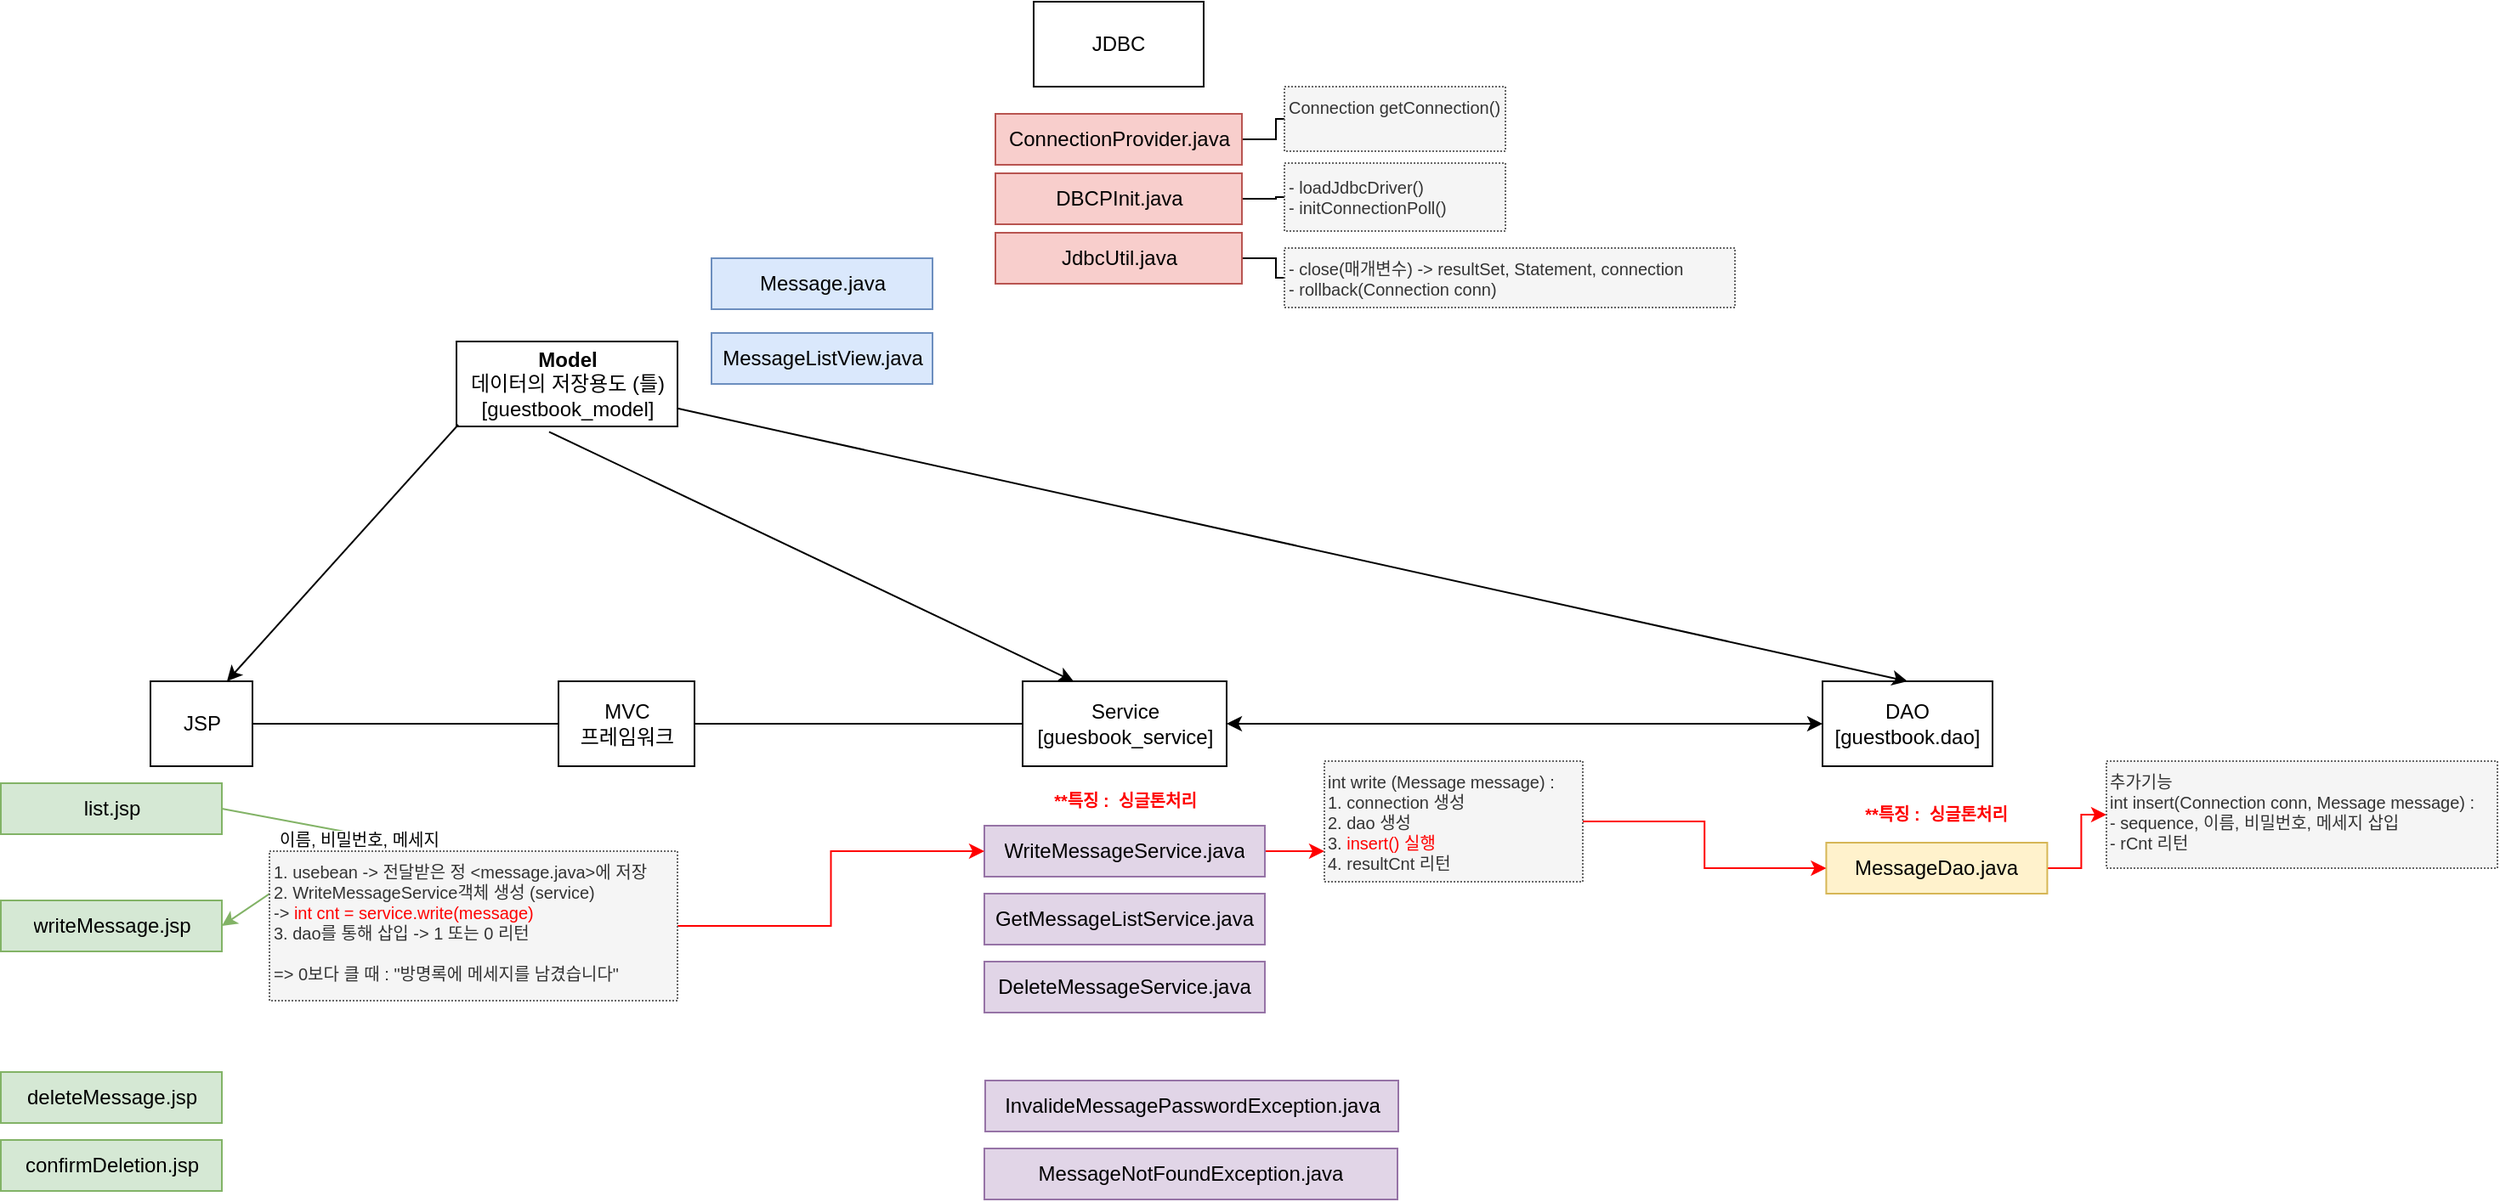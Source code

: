 <mxfile version="10.9.5" type="github"><diagram id="f_V2fNBem35ubAEFcFrp" name="Page-1"><mxGraphModel dx="865" dy="458" grid="1" gridSize="10" guides="1" tooltips="1" connect="1" arrows="1" fold="1" page="1" pageScale="1" pageWidth="2000" pageHeight="800" math="0" shadow="0"><root><mxCell id="0"/><mxCell id="1" parent="0"/><mxCell id="FmITLrTG5jvp6cOOH0gs-1" value="JSP" style="rounded=0;whiteSpace=wrap;html=1;" vertex="1" parent="1"><mxGeometry x="439.5" y="430" width="60" height="50" as="geometry"/></mxCell><mxCell id="FmITLrTG5jvp6cOOH0gs-2" value="MVC&lt;br&gt;프레임워크" style="rounded=0;whiteSpace=wrap;html=1;" vertex="1" parent="1"><mxGeometry x="679.5" y="430" width="80" height="50" as="geometry"/></mxCell><mxCell id="FmITLrTG5jvp6cOOH0gs-3" value="Service&lt;br&gt;[guesbook_service]" style="rounded=0;whiteSpace=wrap;html=1;" vertex="1" parent="1"><mxGeometry x="952.5" y="430" width="120" height="50" as="geometry"/></mxCell><mxCell id="FmITLrTG5jvp6cOOH0gs-4" value="DAO&lt;br&gt;[guestbook.dao]" style="rounded=0;whiteSpace=wrap;html=1;" vertex="1" parent="1"><mxGeometry x="1423" y="430" width="100" height="50" as="geometry"/></mxCell><mxCell id="FmITLrTG5jvp6cOOH0gs-5" value="&lt;b&gt;Model&lt;/b&gt;&lt;br&gt;데이터의 저장용도 (틀)&lt;br&gt;&lt;span style=&quot;text-align: left&quot;&gt;[guestbook_model]&lt;/span&gt;" style="rounded=0;whiteSpace=wrap;html=1;" vertex="1" parent="1"><mxGeometry x="619.5" y="230" width="130" height="50" as="geometry"/></mxCell><mxCell id="FmITLrTG5jvp6cOOH0gs-6" value="" style="endArrow=classic;html=1;exitX=0.008;exitY=0.98;exitDx=0;exitDy=0;exitPerimeter=0;entryX=0.75;entryY=0;entryDx=0;entryDy=0;" edge="1" parent="1" source="FmITLrTG5jvp6cOOH0gs-5" target="FmITLrTG5jvp6cOOH0gs-1"><mxGeometry width="50" height="50" relative="1" as="geometry"><mxPoint x="444.5" y="550" as="sourcePoint"/><mxPoint x="494.5" y="500" as="targetPoint"/></mxGeometry></mxCell><mxCell id="FmITLrTG5jvp6cOOH0gs-7" value="" style="endArrow=classic;html=1;exitX=0.419;exitY=1.063;exitDx=0;exitDy=0;exitPerimeter=0;entryX=0.25;entryY=0;entryDx=0;entryDy=0;" edge="1" parent="1" source="FmITLrTG5jvp6cOOH0gs-5" target="FmITLrTG5jvp6cOOH0gs-3"><mxGeometry width="50" height="50" relative="1" as="geometry"><mxPoint x="674.833" y="370.167" as="sourcePoint"/><mxPoint x="534" y="431.833" as="targetPoint"/></mxGeometry></mxCell><mxCell id="FmITLrTG5jvp6cOOH0gs-8" value="" style="endArrow=classic;html=1;entryX=0.5;entryY=0;entryDx=0;entryDy=0;" edge="1" parent="1" source="FmITLrTG5jvp6cOOH0gs-5" target="FmITLrTG5jvp6cOOH0gs-4"><mxGeometry width="50" height="50" relative="1" as="geometry"><mxPoint x="724.5" y="370" as="sourcePoint"/><mxPoint x="613.5" y="431.833" as="targetPoint"/></mxGeometry></mxCell><mxCell id="FmITLrTG5jvp6cOOH0gs-9" value="" style="endArrow=classic;startArrow=classic;html=1;exitX=0;exitY=0.5;exitDx=0;exitDy=0;entryX=1;entryY=0.5;entryDx=0;entryDy=0;" edge="1" parent="1" source="FmITLrTG5jvp6cOOH0gs-4" target="FmITLrTG5jvp6cOOH0gs-3"><mxGeometry width="50" height="50" relative="1" as="geometry"><mxPoint x="728" y="555" as="sourcePoint"/><mxPoint x="778" y="505" as="targetPoint"/></mxGeometry></mxCell><mxCell id="FmITLrTG5jvp6cOOH0gs-10" value="" style="endArrow=none;html=1;exitX=1;exitY=0.5;exitDx=0;exitDy=0;entryX=0;entryY=0.5;entryDx=0;entryDy=0;" edge="1" parent="1" source="FmITLrTG5jvp6cOOH0gs-1" target="FmITLrTG5jvp6cOOH0gs-2"><mxGeometry width="50" height="50" relative="1" as="geometry"><mxPoint x="444.5" y="550" as="sourcePoint"/><mxPoint x="474.5" y="530" as="targetPoint"/></mxGeometry></mxCell><mxCell id="FmITLrTG5jvp6cOOH0gs-11" value="" style="endArrow=none;html=1;exitX=0;exitY=0.5;exitDx=0;exitDy=0;entryX=1;entryY=0.5;entryDx=0;entryDy=0;" edge="1" parent="1" source="FmITLrTG5jvp6cOOH0gs-3" target="FmITLrTG5jvp6cOOH0gs-2"><mxGeometry width="50" height="50" relative="1" as="geometry"><mxPoint x="587" y="465.333" as="sourcePoint"/><mxPoint x="609.5" y="465.333" as="targetPoint"/></mxGeometry></mxCell><mxCell id="FmITLrTG5jvp6cOOH0gs-14" value="&lt;span&gt;Message.java&lt;/span&gt;" style="text;strokeColor=#6c8ebf;fillColor=#dae8fc;html=1;whiteSpace=wrap;verticalAlign=middle;overflow=hidden;align=center;" vertex="1" parent="1"><mxGeometry x="769.5" y="181" width="130" height="30" as="geometry"/></mxCell><mxCell id="FmITLrTG5jvp6cOOH0gs-17" value="&lt;span&gt;MessageListView.java&lt;/span&gt;" style="text;strokeColor=#6c8ebf;fillColor=#dae8fc;html=1;whiteSpace=wrap;verticalAlign=middle;overflow=hidden;align=center;" vertex="1" parent="1"><mxGeometry x="769.5" y="225" width="130" height="30" as="geometry"/></mxCell><mxCell id="FmITLrTG5jvp6cOOH0gs-18" value="&lt;span&gt;list.jsp&lt;/span&gt;" style="text;strokeColor=#82b366;fillColor=#d5e8d4;html=1;whiteSpace=wrap;verticalAlign=middle;overflow=hidden;align=center;" vertex="1" parent="1"><mxGeometry x="351.5" y="490" width="130" height="30" as="geometry"/></mxCell><mxCell id="FmITLrTG5jvp6cOOH0gs-19" value="&lt;span&gt;writeMessage.jsp&lt;/span&gt;" style="text;strokeColor=#82b366;fillColor=#d5e8d4;html=1;whiteSpace=wrap;verticalAlign=middle;overflow=hidden;align=center;" vertex="1" parent="1"><mxGeometry x="351.5" y="559" width="130" height="30" as="geometry"/></mxCell><mxCell id="FmITLrTG5jvp6cOOH0gs-20" value="deleteMessage.jsp" style="text;strokeColor=#82b366;fillColor=#d5e8d4;html=1;whiteSpace=wrap;verticalAlign=middle;overflow=hidden;align=center;" vertex="1" parent="1"><mxGeometry x="351.5" y="660" width="130" height="30" as="geometry"/></mxCell><mxCell id="FmITLrTG5jvp6cOOH0gs-21" value="&lt;span&gt;confirmDeletion.jsp&lt;/span&gt;" style="text;strokeColor=#82b366;fillColor=#d5e8d4;html=1;whiteSpace=wrap;verticalAlign=middle;overflow=hidden;align=center;" vertex="1" parent="1"><mxGeometry x="351.5" y="700" width="130" height="30" as="geometry"/></mxCell><mxCell id="FmITLrTG5jvp6cOOH0gs-72" style="edgeStyle=orthogonalEdgeStyle;rounded=0;orthogonalLoop=1;jettySize=auto;html=1;exitX=1;exitY=0.5;exitDx=0;exitDy=0;entryX=0;entryY=0.75;entryDx=0;entryDy=0;endArrow=classic;endFill=1;strokeColor=#FF0000;fontSize=10;fontColor=#000000;" edge="1" parent="1" source="FmITLrTG5jvp6cOOH0gs-22" target="FmITLrTG5jvp6cOOH0gs-58"><mxGeometry relative="1" as="geometry"/></mxCell><mxCell id="FmITLrTG5jvp6cOOH0gs-22" value="&lt;span&gt;WriteMessageService.java&lt;/span&gt;" style="text;strokeColor=#9673a6;fillColor=#e1d5e7;html=1;whiteSpace=wrap;verticalAlign=middle;overflow=hidden;align=center;" vertex="1" parent="1"><mxGeometry x="930" y="515" width="165" height="30" as="geometry"/></mxCell><mxCell id="FmITLrTG5jvp6cOOH0gs-25" value="&lt;span&gt;GetMessageListService.java&lt;/span&gt;" style="text;strokeColor=#9673a6;fillColor=#e1d5e7;html=1;whiteSpace=wrap;verticalAlign=middle;overflow=hidden;align=center;" vertex="1" parent="1"><mxGeometry x="930" y="555" width="165" height="30" as="geometry"/></mxCell><mxCell id="FmITLrTG5jvp6cOOH0gs-26" value="&lt;span&gt;DeleteMessageService.java&lt;/span&gt;" style="text;strokeColor=#9673a6;fillColor=#e1d5e7;html=1;whiteSpace=wrap;verticalAlign=middle;overflow=hidden;align=center;" vertex="1" parent="1"><mxGeometry x="930" y="595" width="165" height="30" as="geometry"/></mxCell><mxCell id="FmITLrTG5jvp6cOOH0gs-27" value="&lt;span&gt;InvalideMessagePasswordException.java&lt;/span&gt;" style="text;strokeColor=#9673a6;fillColor=#e1d5e7;html=1;whiteSpace=wrap;verticalAlign=middle;overflow=hidden;align=center;" vertex="1" parent="1"><mxGeometry x="930.5" y="665" width="243" height="30" as="geometry"/></mxCell><mxCell id="FmITLrTG5jvp6cOOH0gs-28" value="&lt;span&gt;MessageNotFoundException.java&lt;/span&gt;" style="text;strokeColor=#9673a6;fillColor=#e1d5e7;html=1;whiteSpace=wrap;verticalAlign=middle;overflow=hidden;align=center;" vertex="1" parent="1"><mxGeometry x="930" y="705" width="243" height="30" as="geometry"/></mxCell><mxCell id="FmITLrTG5jvp6cOOH0gs-73" style="edgeStyle=orthogonalEdgeStyle;rounded=0;orthogonalLoop=1;jettySize=auto;html=1;exitX=1;exitY=0.5;exitDx=0;exitDy=0;entryX=0;entryY=0.5;entryDx=0;entryDy=0;endArrow=classic;endFill=1;strokeColor=#FF0000;fontSize=10;fontColor=#000000;" edge="1" parent="1" source="FmITLrTG5jvp6cOOH0gs-29" target="FmITLrTG5jvp6cOOH0gs-61"><mxGeometry relative="1" as="geometry"/></mxCell><mxCell id="FmITLrTG5jvp6cOOH0gs-29" value="&lt;span&gt;MessageDao.java&lt;/span&gt;" style="text;strokeColor=#d6b656;fillColor=#fff2cc;html=1;whiteSpace=wrap;verticalAlign=middle;overflow=hidden;align=center;" vertex="1" parent="1"><mxGeometry x="1425.207" y="525" width="130" height="30" as="geometry"/></mxCell><mxCell id="FmITLrTG5jvp6cOOH0gs-30" value="JDBC" style="rounded=0;whiteSpace=wrap;html=1;" vertex="1" parent="1"><mxGeometry x="959" y="30" width="100" height="50" as="geometry"/></mxCell><mxCell id="FmITLrTG5jvp6cOOH0gs-44" value="" style="edgeStyle=orthogonalEdgeStyle;rounded=0;orthogonalLoop=1;jettySize=auto;html=1;endArrow=none;endFill=0;fontSize=10;" edge="1" parent="1" source="FmITLrTG5jvp6cOOH0gs-31" target="FmITLrTG5jvp6cOOH0gs-34"><mxGeometry relative="1" as="geometry"/></mxCell><mxCell id="FmITLrTG5jvp6cOOH0gs-31" value="&lt;span&gt;ConnectionProvider.java&lt;/span&gt;" style="text;strokeColor=#b85450;fillColor=#f8cecc;html=1;whiteSpace=wrap;verticalAlign=middle;overflow=hidden;align=center;" vertex="1" parent="1"><mxGeometry x="936.5" y="96" width="145" height="30" as="geometry"/></mxCell><mxCell id="FmITLrTG5jvp6cOOH0gs-34" value="&lt;span style=&quot;font-size: 10px;&quot;&gt;Connection getConnection()&lt;br style=&quot;font-size: 10px;&quot;&gt;&lt;br style=&quot;font-size: 10px;&quot;&gt;&lt;/span&gt;" style="text;html=1;whiteSpace=wrap;verticalAlign=top;overflow=hidden;align=left;fillColor=#f5f5f5;strokeColor=#666666;fontColor=#333333;dashed=1;dashPattern=1 1;gradientColor=none;fontSize=10;" vertex="1" parent="1"><mxGeometry x="1106.5" y="80" width="130" height="38" as="geometry"/></mxCell><mxCell id="FmITLrTG5jvp6cOOH0gs-43" value="" style="edgeStyle=orthogonalEdgeStyle;rounded=0;orthogonalLoop=1;jettySize=auto;html=1;endArrow=none;endFill=0;fontSize=10;" edge="1" parent="1" source="FmITLrTG5jvp6cOOH0gs-32" target="FmITLrTG5jvp6cOOH0gs-41"><mxGeometry relative="1" as="geometry"/></mxCell><mxCell id="FmITLrTG5jvp6cOOH0gs-32" value="&lt;span&gt;DBCPInit.java&lt;/span&gt;" style="text;strokeColor=#b85450;fillColor=#f8cecc;html=1;whiteSpace=wrap;verticalAlign=middle;overflow=hidden;align=center;" vertex="1" parent="1"><mxGeometry x="936.5" y="131" width="145" height="30" as="geometry"/></mxCell><mxCell id="FmITLrTG5jvp6cOOH0gs-45" value="" style="edgeStyle=orthogonalEdgeStyle;rounded=0;orthogonalLoop=1;jettySize=auto;html=1;endArrow=none;endFill=0;fontSize=10;" edge="1" parent="1" source="FmITLrTG5jvp6cOOH0gs-33" target="FmITLrTG5jvp6cOOH0gs-42"><mxGeometry relative="1" as="geometry"/></mxCell><mxCell id="FmITLrTG5jvp6cOOH0gs-33" value="JdbcUtil.java" style="text;strokeColor=#b85450;fillColor=#f8cecc;html=1;whiteSpace=wrap;verticalAlign=middle;overflow=hidden;align=center;" vertex="1" parent="1"><mxGeometry x="936.5" y="166" width="145" height="30" as="geometry"/></mxCell><mxCell id="FmITLrTG5jvp6cOOH0gs-41" value="&lt;span style=&quot;font-size: 10px&quot;&gt;- loadJdbcDriver()&lt;br&gt;- initConnectionPoll()&lt;br style=&quot;font-size: 10px&quot;&gt;&lt;/span&gt;" style="text;html=1;whiteSpace=wrap;verticalAlign=middle;overflow=hidden;align=left;fillColor=#f5f5f5;strokeColor=#666666;fontColor=#333333;dashed=1;dashPattern=1 1;gradientColor=none;fontSize=10;" vertex="1" parent="1"><mxGeometry x="1106.5" y="125" width="130" height="40" as="geometry"/></mxCell><mxCell id="FmITLrTG5jvp6cOOH0gs-42" value="&lt;span style=&quot;font-size: 10px&quot;&gt;- close(매개변수) -&amp;gt; resultSet, Statement, connection&lt;br&gt;- rollback(Connection conn)&lt;br style=&quot;font-size: 10px&quot;&gt;&lt;/span&gt;" style="text;html=1;whiteSpace=wrap;verticalAlign=top;overflow=hidden;align=left;fillColor=#f5f5f5;strokeColor=#666666;fontColor=#333333;dashed=1;dashPattern=1 1;gradientColor=none;fontSize=10;" vertex="1" parent="1"><mxGeometry x="1106.5" y="175" width="265" height="35" as="geometry"/></mxCell><mxCell id="FmITLrTG5jvp6cOOH0gs-46" value="&lt;b&gt;&lt;font color=&quot;#ff0000&quot;&gt;**특징 :&amp;nbsp; 싱글톤처리&lt;/font&gt;&lt;/b&gt;" style="text;html=1;strokeColor=none;fillColor=none;align=center;verticalAlign=middle;whiteSpace=wrap;rounded=0;dashed=1;dashPattern=1 1;fontSize=10;" vertex="1" parent="1"><mxGeometry x="932.5" y="490" width="160" height="20" as="geometry"/></mxCell><mxCell id="FmITLrTG5jvp6cOOH0gs-50" value="" style="endArrow=classic;html=1;fontSize=10;exitX=1;exitY=0.5;exitDx=0;exitDy=0;fontColor=#000000;strokeColor=#82b366;fillColor=#d5e8d4;entryX=1;entryY=0.5;entryDx=0;entryDy=0;" edge="1" parent="1" source="FmITLrTG5jvp6cOOH0gs-18" target="FmITLrTG5jvp6cOOH0gs-19"><mxGeometry width="50" height="50" relative="1" as="geometry"><mxPoint x="534.5" y="520" as="sourcePoint"/><mxPoint x="534.5" y="540" as="targetPoint"/><Array as="points"><mxPoint x="561.5" y="520"/></Array></mxGeometry></mxCell><mxCell id="FmITLrTG5jvp6cOOH0gs-51" value="이름, 비밀번호, 메세지" style="text;html=1;resizable=0;points=[];align=center;verticalAlign=middle;labelBackgroundColor=#ffffff;fontSize=10;" vertex="1" connectable="0" parent="FmITLrTG5jvp6cOOH0gs-50"><mxGeometry x="-0.069" y="2" relative="1" as="geometry"><mxPoint as="offset"/></mxGeometry></mxCell><mxCell id="FmITLrTG5jvp6cOOH0gs-57" style="edgeStyle=orthogonalEdgeStyle;rounded=0;orthogonalLoop=1;jettySize=auto;html=1;exitX=1;exitY=0.5;exitDx=0;exitDy=0;entryX=0;entryY=0.5;entryDx=0;entryDy=0;endArrow=classic;endFill=1;strokeColor=#FF0000;fontSize=10;fontColor=#000000;fillColor=#e1d5e7;" edge="1" parent="1" source="FmITLrTG5jvp6cOOH0gs-56" target="FmITLrTG5jvp6cOOH0gs-22"><mxGeometry relative="1" as="geometry"/></mxCell><mxCell id="FmITLrTG5jvp6cOOH0gs-56" value="1. usebean -&amp;gt; 전달받은 정 &amp;lt;message.java&amp;gt;에 저장&lt;span style=&quot;font-size: 10px&quot;&gt;&lt;br&gt;2. WriteMessageService객체 생성 (service)&lt;br&gt;-&amp;gt; &lt;font color=&quot;#ff0000&quot;&gt;int cnt = service.write(message)&lt;br&gt;&lt;/font&gt;3. dao를 통해 삽입 -&amp;gt; 1 또는 0 리턴&lt;br&gt;&lt;br&gt;=&amp;gt; 0보다 클 때 : &quot;방명록에 메세지를 남겼습니다&quot;&amp;nbsp;&lt;br&gt;&lt;br style=&quot;font-size: 10px&quot;&gt;&lt;/span&gt;" style="text;html=1;whiteSpace=wrap;verticalAlign=top;overflow=hidden;align=left;fillColor=#f5f5f5;strokeColor=#666666;fontColor=#333333;dashed=1;dashPattern=1 1;gradientColor=none;fontSize=10;" vertex="1" parent="1"><mxGeometry x="509.5" y="530" width="240" height="88" as="geometry"/></mxCell><mxCell id="FmITLrTG5jvp6cOOH0gs-60" style="edgeStyle=orthogonalEdgeStyle;rounded=0;orthogonalLoop=1;jettySize=auto;html=1;exitX=1;exitY=0.5;exitDx=0;exitDy=0;entryX=0;entryY=0.5;entryDx=0;entryDy=0;endArrow=classic;endFill=1;strokeColor=#FF0000;fontSize=10;fontColor=#000000;fillColor=#fff2cc;" edge="1" parent="1" source="FmITLrTG5jvp6cOOH0gs-58" target="FmITLrTG5jvp6cOOH0gs-29"><mxGeometry relative="1" as="geometry"/></mxCell><mxCell id="FmITLrTG5jvp6cOOH0gs-58" value="&lt;span style=&quot;font-size: 10px&quot;&gt;int write (Message message) :&lt;br&gt;1. connection 생성&lt;br&gt;2. dao 생성&lt;br&gt;3.&lt;font color=&quot;#ff0000&quot;&gt; insert() 실행&lt;br&gt;&lt;/font&gt;4. resultCnt 리턴&lt;br style=&quot;font-size: 10px&quot;&gt;&lt;/span&gt;" style="text;html=1;whiteSpace=wrap;verticalAlign=top;overflow=hidden;align=left;fillColor=#f5f5f5;strokeColor=#666666;fontColor=#333333;dashed=1;dashPattern=1 1;gradientColor=none;fontSize=10;" vertex="1" parent="1"><mxGeometry x="1130" y="477" width="152" height="71" as="geometry"/></mxCell><mxCell id="FmITLrTG5jvp6cOOH0gs-61" value="&lt;span style=&quot;font-size: 10px&quot;&gt;추가기능&lt;br&gt;int insert(Connection conn, Message message) :&lt;br&gt;- sequence, 이름, 비밀번호, 메세지 삽입&lt;br&gt;- rCnt 리턴&lt;br style=&quot;font-size: 10px&quot;&gt;&lt;/span&gt;" style="text;html=1;whiteSpace=wrap;verticalAlign=top;overflow=hidden;align=left;fillColor=#f5f5f5;strokeColor=#666666;fontColor=#333333;dashed=1;dashPattern=1 1;gradientColor=none;fontSize=10;" vertex="1" parent="1"><mxGeometry x="1590" y="477" width="230" height="63" as="geometry"/></mxCell><mxCell id="FmITLrTG5jvp6cOOH0gs-62" value="&lt;b&gt;&lt;font color=&quot;#ff0000&quot;&gt;**특징 :&amp;nbsp; 싱글톤처리&lt;/font&gt;&lt;/b&gt;" style="text;html=1;strokeColor=none;fillColor=none;align=center;verticalAlign=middle;whiteSpace=wrap;rounded=0;dashed=1;dashPattern=1 1;fontSize=10;" vertex="1" parent="1"><mxGeometry x="1410" y="497.5" width="160" height="20" as="geometry"/></mxCell></root></mxGraphModel></diagram></mxfile>